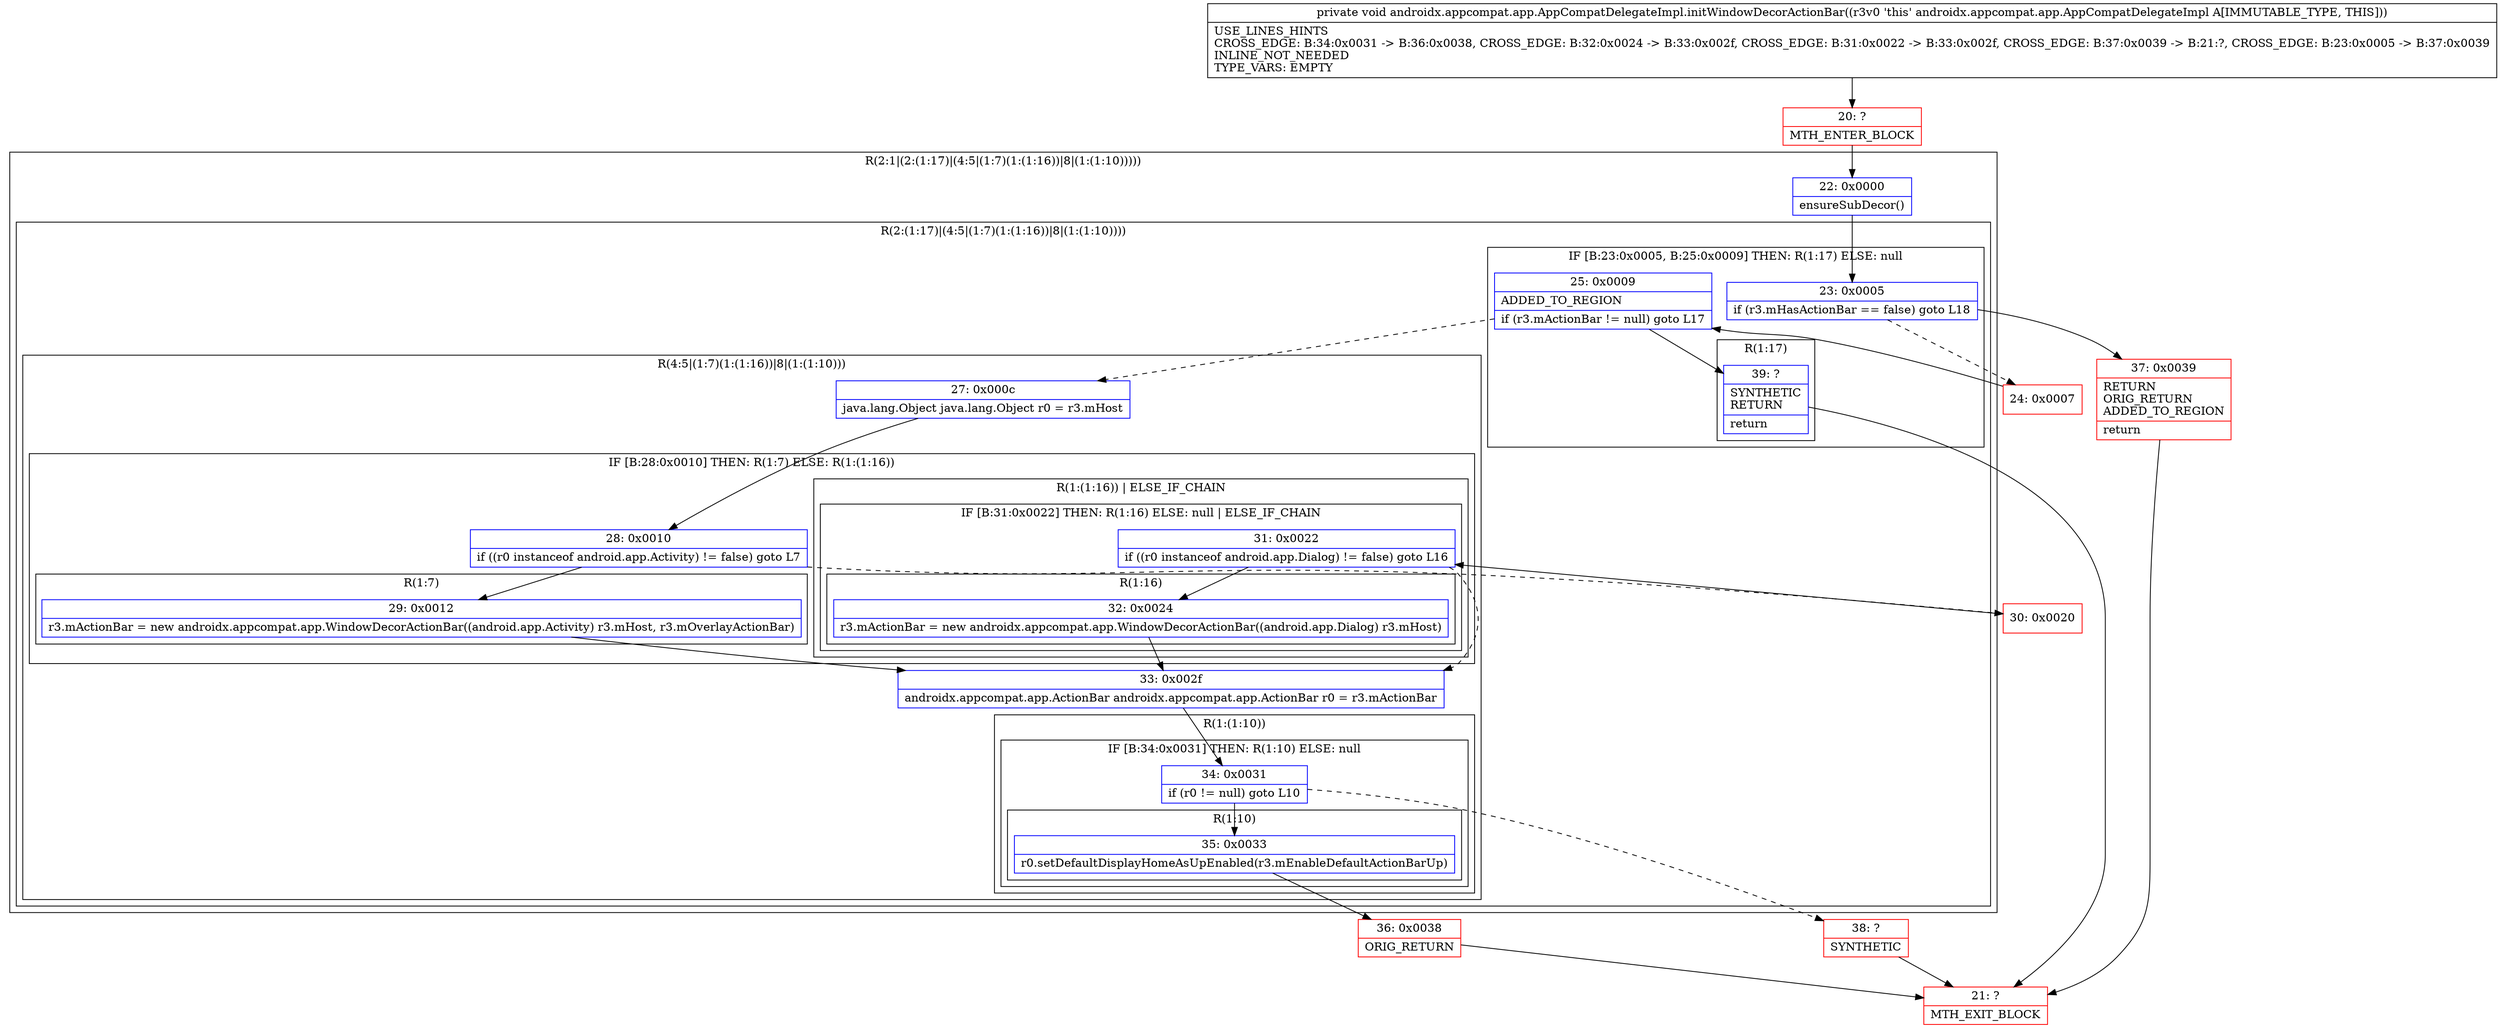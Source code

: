 digraph "CFG forandroidx.appcompat.app.AppCompatDelegateImpl.initWindowDecorActionBar()V" {
subgraph cluster_Region_1384425256 {
label = "R(2:1|(2:(1:17)|(4:5|(1:7)(1:(1:16))|8|(1:(1:10)))))";
node [shape=record,color=blue];
Node_22 [shape=record,label="{22\:\ 0x0000|ensureSubDecor()\l}"];
subgraph cluster_Region_34230435 {
label = "R(2:(1:17)|(4:5|(1:7)(1:(1:16))|8|(1:(1:10))))";
node [shape=record,color=blue];
subgraph cluster_IfRegion_1112863771 {
label = "IF [B:23:0x0005, B:25:0x0009] THEN: R(1:17) ELSE: null";
node [shape=record,color=blue];
Node_23 [shape=record,label="{23\:\ 0x0005|if (r3.mHasActionBar == false) goto L18\l}"];
Node_25 [shape=record,label="{25\:\ 0x0009|ADDED_TO_REGION\l|if (r3.mActionBar != null) goto L17\l}"];
subgraph cluster_Region_644406914 {
label = "R(1:17)";
node [shape=record,color=blue];
Node_39 [shape=record,label="{39\:\ ?|SYNTHETIC\lRETURN\l|return\l}"];
}
}
subgraph cluster_Region_1833480857 {
label = "R(4:5|(1:7)(1:(1:16))|8|(1:(1:10)))";
node [shape=record,color=blue];
Node_27 [shape=record,label="{27\:\ 0x000c|java.lang.Object java.lang.Object r0 = r3.mHost\l}"];
subgraph cluster_IfRegion_730646333 {
label = "IF [B:28:0x0010] THEN: R(1:7) ELSE: R(1:(1:16))";
node [shape=record,color=blue];
Node_28 [shape=record,label="{28\:\ 0x0010|if ((r0 instanceof android.app.Activity) != false) goto L7\l}"];
subgraph cluster_Region_1361219712 {
label = "R(1:7)";
node [shape=record,color=blue];
Node_29 [shape=record,label="{29\:\ 0x0012|r3.mActionBar = new androidx.appcompat.app.WindowDecorActionBar((android.app.Activity) r3.mHost, r3.mOverlayActionBar)\l}"];
}
subgraph cluster_Region_24993103 {
label = "R(1:(1:16)) | ELSE_IF_CHAIN\l";
node [shape=record,color=blue];
subgraph cluster_IfRegion_1618713117 {
label = "IF [B:31:0x0022] THEN: R(1:16) ELSE: null | ELSE_IF_CHAIN\l";
node [shape=record,color=blue];
Node_31 [shape=record,label="{31\:\ 0x0022|if ((r0 instanceof android.app.Dialog) != false) goto L16\l}"];
subgraph cluster_Region_1684837719 {
label = "R(1:16)";
node [shape=record,color=blue];
Node_32 [shape=record,label="{32\:\ 0x0024|r3.mActionBar = new androidx.appcompat.app.WindowDecorActionBar((android.app.Dialog) r3.mHost)\l}"];
}
}
}
}
Node_33 [shape=record,label="{33\:\ 0x002f|androidx.appcompat.app.ActionBar androidx.appcompat.app.ActionBar r0 = r3.mActionBar\l}"];
subgraph cluster_Region_68209558 {
label = "R(1:(1:10))";
node [shape=record,color=blue];
subgraph cluster_IfRegion_709804974 {
label = "IF [B:34:0x0031] THEN: R(1:10) ELSE: null";
node [shape=record,color=blue];
Node_34 [shape=record,label="{34\:\ 0x0031|if (r0 != null) goto L10\l}"];
subgraph cluster_Region_37380100 {
label = "R(1:10)";
node [shape=record,color=blue];
Node_35 [shape=record,label="{35\:\ 0x0033|r0.setDefaultDisplayHomeAsUpEnabled(r3.mEnableDefaultActionBarUp)\l}"];
}
}
}
}
}
}
Node_20 [shape=record,color=red,label="{20\:\ ?|MTH_ENTER_BLOCK\l}"];
Node_24 [shape=record,color=red,label="{24\:\ 0x0007}"];
Node_36 [shape=record,color=red,label="{36\:\ 0x0038|ORIG_RETURN\l}"];
Node_21 [shape=record,color=red,label="{21\:\ ?|MTH_EXIT_BLOCK\l}"];
Node_38 [shape=record,color=red,label="{38\:\ ?|SYNTHETIC\l}"];
Node_30 [shape=record,color=red,label="{30\:\ 0x0020}"];
Node_37 [shape=record,color=red,label="{37\:\ 0x0039|RETURN\lORIG_RETURN\lADDED_TO_REGION\l|return\l}"];
MethodNode[shape=record,label="{private void androidx.appcompat.app.AppCompatDelegateImpl.initWindowDecorActionBar((r3v0 'this' androidx.appcompat.app.AppCompatDelegateImpl A[IMMUTABLE_TYPE, THIS]))  | USE_LINES_HINTS\lCROSS_EDGE: B:34:0x0031 \-\> B:36:0x0038, CROSS_EDGE: B:32:0x0024 \-\> B:33:0x002f, CROSS_EDGE: B:31:0x0022 \-\> B:33:0x002f, CROSS_EDGE: B:37:0x0039 \-\> B:21:?, CROSS_EDGE: B:23:0x0005 \-\> B:37:0x0039\lINLINE_NOT_NEEDED\lTYPE_VARS: EMPTY\l}"];
MethodNode -> Node_20;Node_22 -> Node_23;
Node_23 -> Node_24[style=dashed];
Node_23 -> Node_37;
Node_25 -> Node_27[style=dashed];
Node_25 -> Node_39;
Node_39 -> Node_21;
Node_27 -> Node_28;
Node_28 -> Node_29;
Node_28 -> Node_30[style=dashed];
Node_29 -> Node_33;
Node_31 -> Node_32;
Node_31 -> Node_33[style=dashed];
Node_32 -> Node_33;
Node_33 -> Node_34;
Node_34 -> Node_35;
Node_34 -> Node_38[style=dashed];
Node_35 -> Node_36;
Node_20 -> Node_22;
Node_24 -> Node_25;
Node_36 -> Node_21;
Node_38 -> Node_21;
Node_30 -> Node_31;
Node_37 -> Node_21;
}

